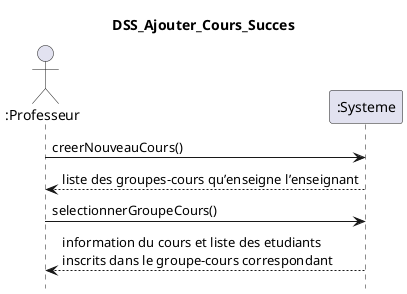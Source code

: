@startuml DSS_Ajouter_Cours_Succes
title DSS_Ajouter_Cours_Succes
hide footbox
actor ":Professeur" as prof
participant ":Systeme" as sys

prof -> sys : creerNouveauCours()
sys --> prof : liste des groupes-cours qu’enseigne l’enseignant
prof -> sys : selectionnerGroupeCours()
sys --> prof : information du cours et liste des etudiants\ninscrits dans le groupe-cours correspondant
@enduml

@startuml DSS_Ajouter_Cours_Groupe_Cours_Selectionne_Existe_deja
title DSS_Ajouter_Cours_Groupe_Cours_Selectionne_Existe_deja
hide footbox
actor ":Professeur" as prof
participant ":Systeme" as sys

prof -> sys : creerNouveauCours()
sys --> prof : liste des groupes-cours qu’enseigne l’enseignant
prof -> sys : selectionnerGroupeCours()
sys --> prof : message erreur
@enduml